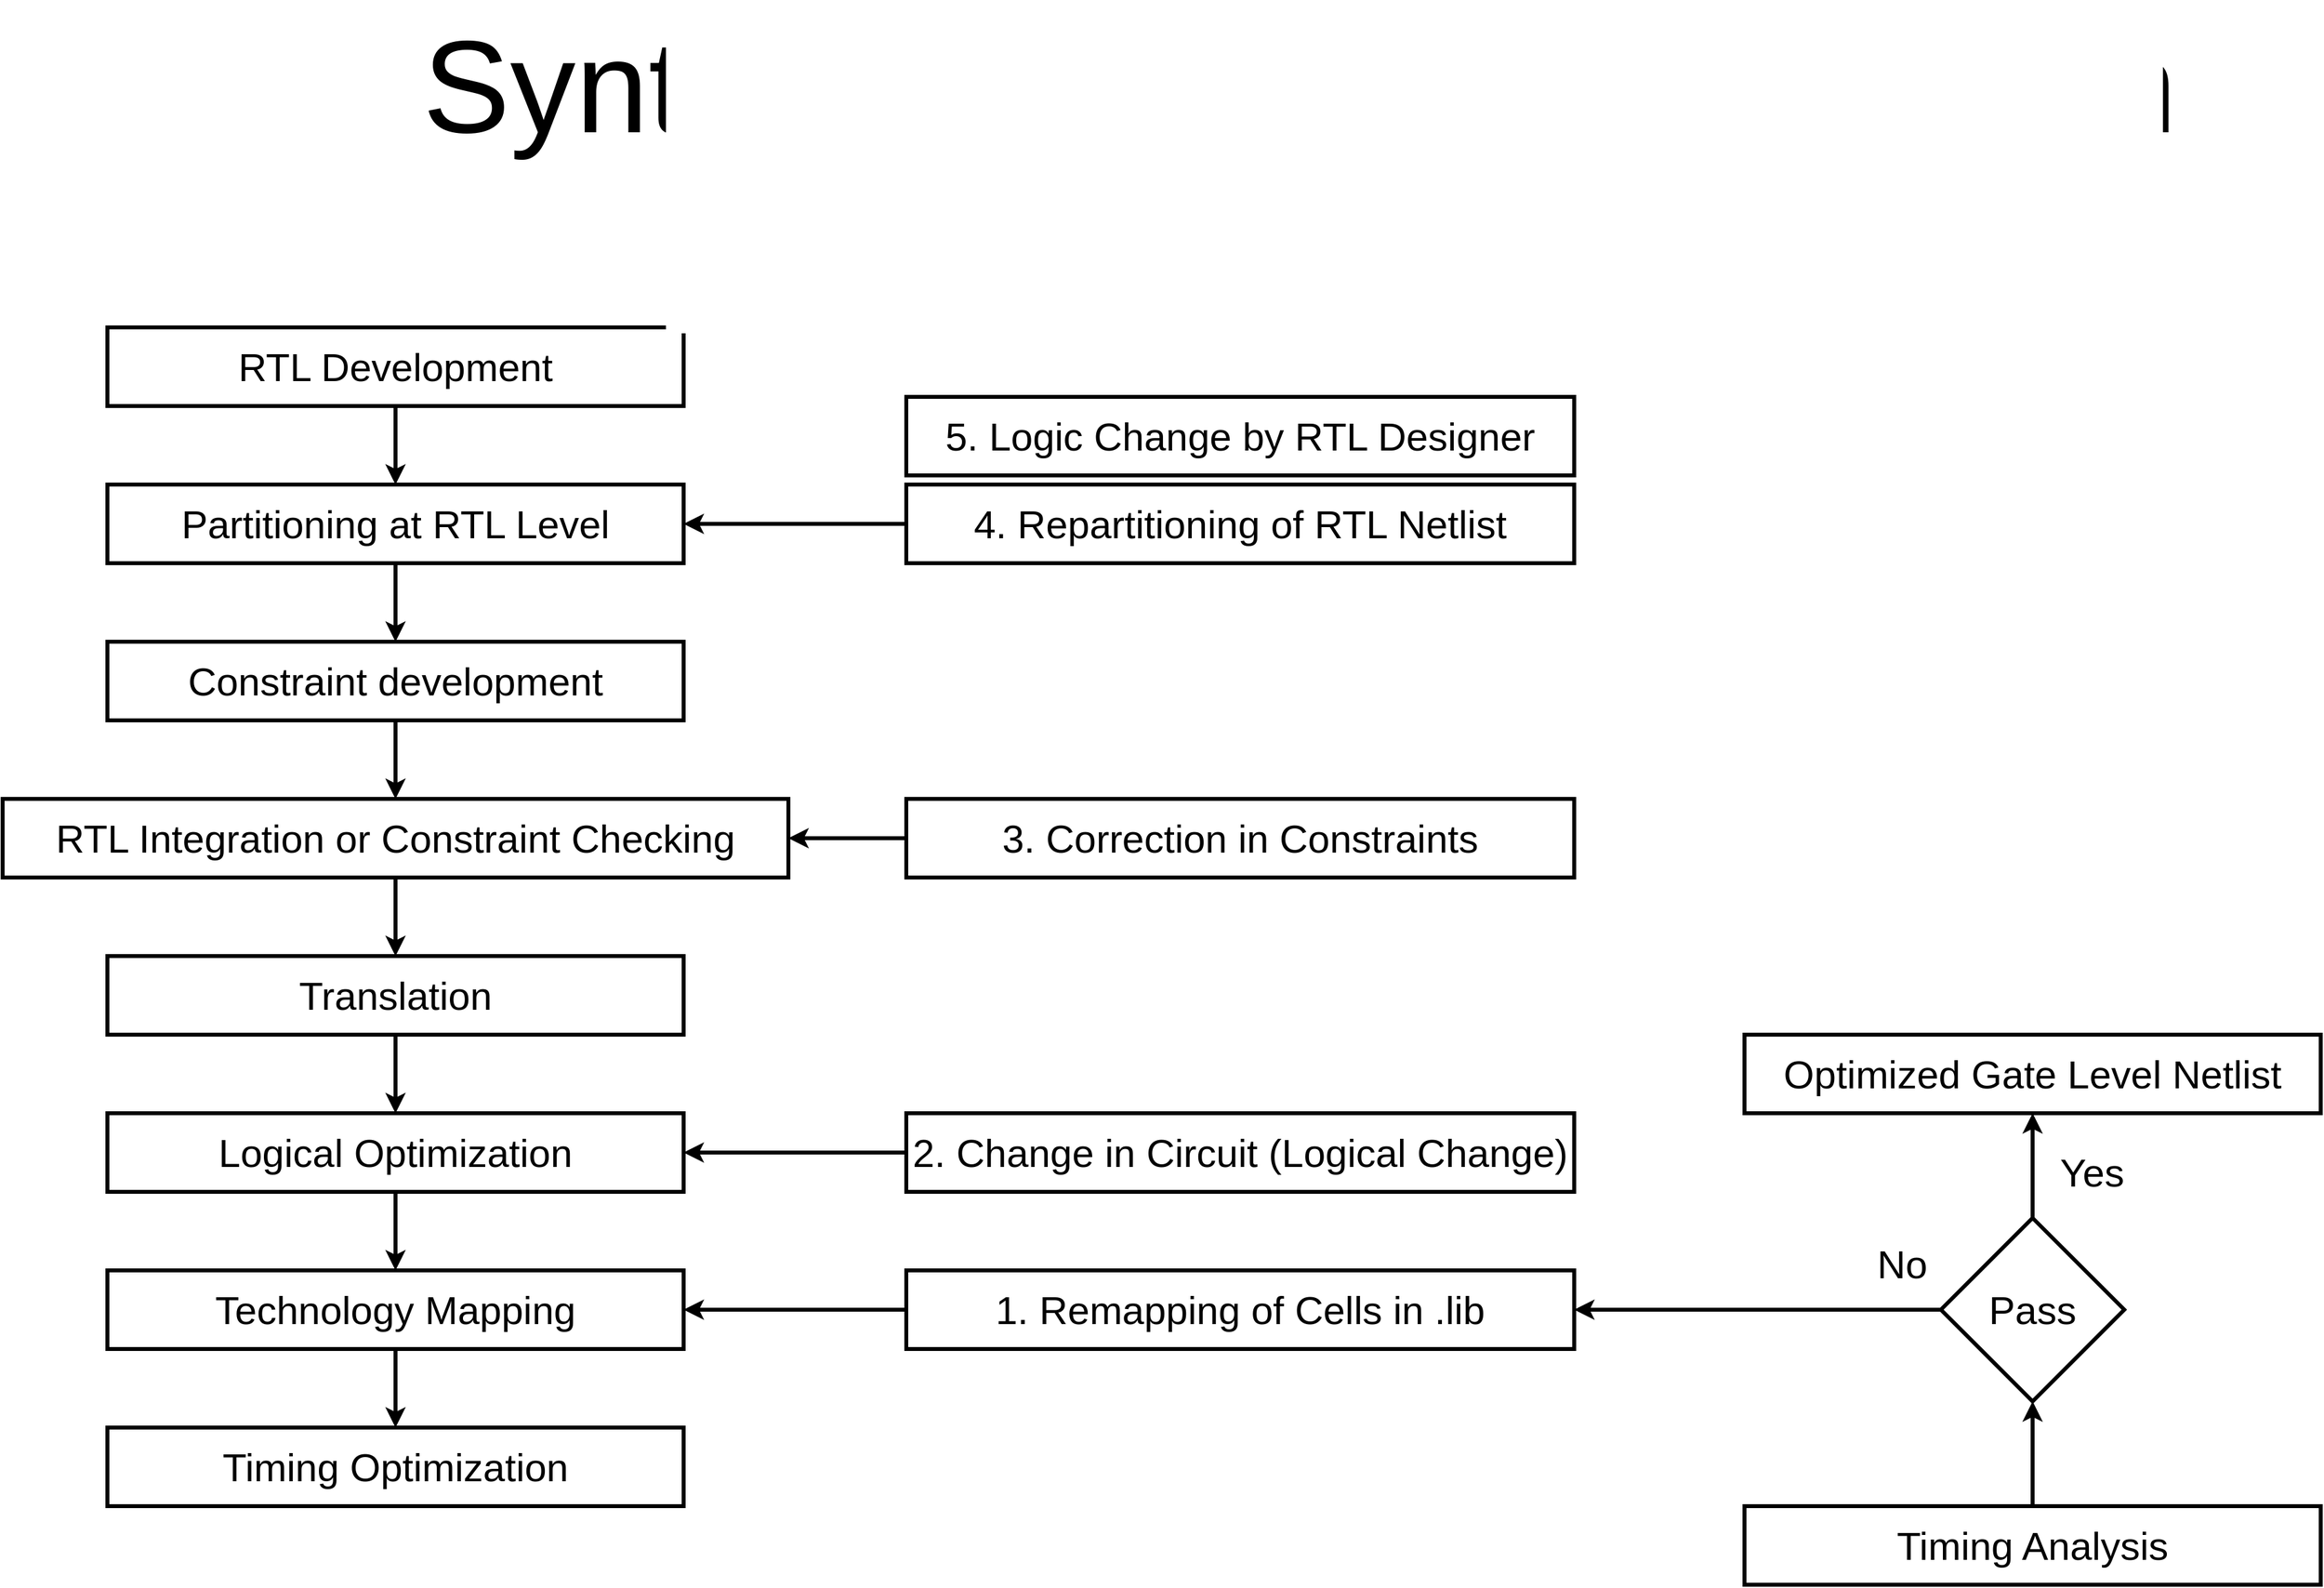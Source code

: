 <mxfile version="26.2.12">
  <diagram name="Page-1" id="bJqPYgrTQwcSjoSEg0IW">
    <mxGraphModel dx="2088" dy="2344" grid="0" gridSize="10" guides="1" tooltips="1" connect="1" arrows="1" fold="1" page="1" pageScale="1" pageWidth="850" pageHeight="1100" math="0" shadow="0">
      <root>
        <mxCell id="0" />
        <mxCell id="1" parent="0" />
        <mxCell id="OD1O5oSfDTHdxWuwRueR-9" value="" style="edgeStyle=orthogonalEdgeStyle;rounded=0;orthogonalLoop=1;jettySize=auto;html=1;strokeWidth=3;" edge="1" parent="1" source="OD1O5oSfDTHdxWuwRueR-1" target="OD1O5oSfDTHdxWuwRueR-2">
          <mxGeometry relative="1" as="geometry" />
        </mxCell>
        <mxCell id="OD1O5oSfDTHdxWuwRueR-1" value="RTL Development" style="rounded=0;whiteSpace=wrap;html=1;fontSize=30;strokeWidth=3;" vertex="1" parent="1">
          <mxGeometry x="240" y="120" width="440" height="60" as="geometry" />
        </mxCell>
        <mxCell id="OD1O5oSfDTHdxWuwRueR-10" value="" style="edgeStyle=orthogonalEdgeStyle;rounded=0;orthogonalLoop=1;jettySize=auto;html=1;strokeWidth=3;" edge="1" parent="1" source="OD1O5oSfDTHdxWuwRueR-2" target="OD1O5oSfDTHdxWuwRueR-3">
          <mxGeometry relative="1" as="geometry" />
        </mxCell>
        <mxCell id="OD1O5oSfDTHdxWuwRueR-2" value="Partitioning at RTL Level" style="rounded=0;whiteSpace=wrap;html=1;fontSize=30;strokeWidth=3;" vertex="1" parent="1">
          <mxGeometry x="240" y="240" width="440" height="60" as="geometry" />
        </mxCell>
        <mxCell id="OD1O5oSfDTHdxWuwRueR-11" value="" style="edgeStyle=orthogonalEdgeStyle;rounded=0;orthogonalLoop=1;jettySize=auto;html=1;strokeWidth=3;" edge="1" parent="1" source="OD1O5oSfDTHdxWuwRueR-3" target="OD1O5oSfDTHdxWuwRueR-4">
          <mxGeometry relative="1" as="geometry" />
        </mxCell>
        <mxCell id="OD1O5oSfDTHdxWuwRueR-3" value="Constraint development" style="rounded=0;whiteSpace=wrap;html=1;fontSize=30;strokeWidth=3;" vertex="1" parent="1">
          <mxGeometry x="240" y="360" width="440" height="60" as="geometry" />
        </mxCell>
        <mxCell id="OD1O5oSfDTHdxWuwRueR-12" value="" style="edgeStyle=orthogonalEdgeStyle;rounded=0;orthogonalLoop=1;jettySize=auto;html=1;strokeWidth=3;" edge="1" parent="1" source="OD1O5oSfDTHdxWuwRueR-4" target="OD1O5oSfDTHdxWuwRueR-5">
          <mxGeometry relative="1" as="geometry" />
        </mxCell>
        <mxCell id="OD1O5oSfDTHdxWuwRueR-4" value="RTL Integration or Constraint Checking" style="rounded=0;whiteSpace=wrap;html=1;fontSize=30;strokeWidth=3;" vertex="1" parent="1">
          <mxGeometry x="160" y="480" width="600" height="60" as="geometry" />
        </mxCell>
        <mxCell id="OD1O5oSfDTHdxWuwRueR-13" value="" style="edgeStyle=orthogonalEdgeStyle;rounded=0;orthogonalLoop=1;jettySize=auto;html=1;strokeWidth=3;" edge="1" parent="1" source="OD1O5oSfDTHdxWuwRueR-5" target="OD1O5oSfDTHdxWuwRueR-6">
          <mxGeometry relative="1" as="geometry" />
        </mxCell>
        <mxCell id="OD1O5oSfDTHdxWuwRueR-5" value="Translation" style="rounded=0;whiteSpace=wrap;html=1;fontSize=30;strokeWidth=3;" vertex="1" parent="1">
          <mxGeometry x="240" y="600" width="440" height="60" as="geometry" />
        </mxCell>
        <mxCell id="OD1O5oSfDTHdxWuwRueR-14" value="" style="edgeStyle=orthogonalEdgeStyle;rounded=0;orthogonalLoop=1;jettySize=auto;html=1;strokeWidth=3;" edge="1" parent="1" source="OD1O5oSfDTHdxWuwRueR-6" target="OD1O5oSfDTHdxWuwRueR-7">
          <mxGeometry relative="1" as="geometry" />
        </mxCell>
        <mxCell id="OD1O5oSfDTHdxWuwRueR-6" value="Logical Optimization" style="rounded=0;whiteSpace=wrap;html=1;fontSize=30;strokeWidth=3;" vertex="1" parent="1">
          <mxGeometry x="240" y="720" width="440" height="60" as="geometry" />
        </mxCell>
        <mxCell id="OD1O5oSfDTHdxWuwRueR-15" value="" style="edgeStyle=orthogonalEdgeStyle;rounded=0;orthogonalLoop=1;jettySize=auto;html=1;strokeWidth=3;" edge="1" parent="1" source="OD1O5oSfDTHdxWuwRueR-7" target="OD1O5oSfDTHdxWuwRueR-8">
          <mxGeometry relative="1" as="geometry" />
        </mxCell>
        <mxCell id="OD1O5oSfDTHdxWuwRueR-7" value="Technology Mapping" style="rounded=0;whiteSpace=wrap;html=1;fontSize=30;strokeWidth=3;" vertex="1" parent="1">
          <mxGeometry x="240" y="840" width="440" height="60" as="geometry" />
        </mxCell>
        <mxCell id="OD1O5oSfDTHdxWuwRueR-8" value="Timing Optimization" style="rounded=0;whiteSpace=wrap;html=1;fontSize=30;strokeWidth=3;" vertex="1" parent="1">
          <mxGeometry x="240" y="960" width="440" height="60" as="geometry" />
        </mxCell>
        <mxCell id="OD1O5oSfDTHdxWuwRueR-20" value="" style="edgeStyle=orthogonalEdgeStyle;rounded=0;orthogonalLoop=1;jettySize=auto;html=1;strokeWidth=3;" edge="1" parent="1" source="OD1O5oSfDTHdxWuwRueR-16" target="OD1O5oSfDTHdxWuwRueR-18">
          <mxGeometry relative="1" as="geometry" />
        </mxCell>
        <mxCell id="OD1O5oSfDTHdxWuwRueR-16" value="Timing Analysis" style="rounded=0;whiteSpace=wrap;html=1;fontSize=30;strokeWidth=3;" vertex="1" parent="1">
          <mxGeometry x="1490" y="1020" width="440" height="60" as="geometry" />
        </mxCell>
        <mxCell id="OD1O5oSfDTHdxWuwRueR-17" value="Optimized Gate Level Netlist" style="rounded=0;whiteSpace=wrap;html=1;fontSize=30;strokeWidth=3;" vertex="1" parent="1">
          <mxGeometry x="1490" y="660" width="440" height="60" as="geometry" />
        </mxCell>
        <mxCell id="OD1O5oSfDTHdxWuwRueR-19" value="" style="edgeStyle=orthogonalEdgeStyle;rounded=0;orthogonalLoop=1;jettySize=auto;html=1;strokeWidth=3;" edge="1" parent="1" source="OD1O5oSfDTHdxWuwRueR-18" target="OD1O5oSfDTHdxWuwRueR-17">
          <mxGeometry relative="1" as="geometry" />
        </mxCell>
        <mxCell id="OD1O5oSfDTHdxWuwRueR-22" value="" style="edgeStyle=orthogonalEdgeStyle;rounded=0;orthogonalLoop=1;jettySize=auto;html=1;strokeWidth=3;entryX=1;entryY=0.5;entryDx=0;entryDy=0;" edge="1" parent="1" source="OD1O5oSfDTHdxWuwRueR-18">
          <mxGeometry relative="1" as="geometry">
            <mxPoint x="1360" y="870" as="targetPoint" />
          </mxGeometry>
        </mxCell>
        <mxCell id="OD1O5oSfDTHdxWuwRueR-18" value="Pass" style="rhombus;whiteSpace=wrap;html=1;strokeWidth=3;fontSize=30;" vertex="1" parent="1">
          <mxGeometry x="1640" y="800" width="140" height="140" as="geometry" />
        </mxCell>
        <mxCell id="OD1O5oSfDTHdxWuwRueR-25" style="edgeStyle=orthogonalEdgeStyle;rounded=0;orthogonalLoop=1;jettySize=auto;html=1;entryX=1;entryY=0.5;entryDx=0;entryDy=0;strokeWidth=3;" edge="1" parent="1" source="OD1O5oSfDTHdxWuwRueR-21" target="OD1O5oSfDTHdxWuwRueR-7">
          <mxGeometry relative="1" as="geometry" />
        </mxCell>
        <mxCell id="OD1O5oSfDTHdxWuwRueR-21" value="1. Remapping of Cells in .lib" style="rounded=0;whiteSpace=wrap;html=1;fontSize=30;strokeWidth=3;" vertex="1" parent="1">
          <mxGeometry x="850" y="840" width="510" height="60" as="geometry" />
        </mxCell>
        <mxCell id="OD1O5oSfDTHdxWuwRueR-23" value="Yes" style="text;html=1;align=center;verticalAlign=middle;resizable=0;points=[];autosize=1;strokeColor=none;fillColor=none;fontSize=30;" vertex="1" parent="1">
          <mxGeometry x="1720" y="740" width="70" height="50" as="geometry" />
        </mxCell>
        <mxCell id="OD1O5oSfDTHdxWuwRueR-24" value="No" style="text;html=1;align=center;verticalAlign=middle;resizable=0;points=[];autosize=1;strokeColor=none;fillColor=none;fontSize=30;" vertex="1" parent="1">
          <mxGeometry x="1580" y="810" width="60" height="50" as="geometry" />
        </mxCell>
        <mxCell id="OD1O5oSfDTHdxWuwRueR-26" style="edgeStyle=orthogonalEdgeStyle;rounded=0;orthogonalLoop=1;jettySize=auto;html=1;entryX=1;entryY=0.5;entryDx=0;entryDy=0;strokeWidth=3;" edge="1" parent="1" source="OD1O5oSfDTHdxWuwRueR-27">
          <mxGeometry relative="1" as="geometry">
            <mxPoint x="680" y="750" as="targetPoint" />
          </mxGeometry>
        </mxCell>
        <mxCell id="OD1O5oSfDTHdxWuwRueR-27" value="2. Change in Circuit (Logical Change)" style="rounded=0;whiteSpace=wrap;html=1;fontSize=30;strokeWidth=3;" vertex="1" parent="1">
          <mxGeometry x="850" y="720" width="510" height="60" as="geometry" />
        </mxCell>
        <mxCell id="OD1O5oSfDTHdxWuwRueR-28" style="edgeStyle=orthogonalEdgeStyle;rounded=0;orthogonalLoop=1;jettySize=auto;html=1;entryX=1;entryY=0.5;entryDx=0;entryDy=0;strokeWidth=3;" edge="1" parent="1" source="OD1O5oSfDTHdxWuwRueR-29">
          <mxGeometry relative="1" as="geometry">
            <mxPoint x="760" y="510" as="targetPoint" />
          </mxGeometry>
        </mxCell>
        <mxCell id="OD1O5oSfDTHdxWuwRueR-29" value="3. Correction in Constraints" style="rounded=0;whiteSpace=wrap;html=1;fontSize=30;strokeWidth=3;" vertex="1" parent="1">
          <mxGeometry x="850" y="480" width="510" height="60" as="geometry" />
        </mxCell>
        <mxCell id="OD1O5oSfDTHdxWuwRueR-30" style="edgeStyle=orthogonalEdgeStyle;rounded=0;orthogonalLoop=1;jettySize=auto;html=1;entryX=1;entryY=0.5;entryDx=0;entryDy=0;strokeWidth=3;" edge="1" parent="1" source="OD1O5oSfDTHdxWuwRueR-31" target="OD1O5oSfDTHdxWuwRueR-2">
          <mxGeometry relative="1" as="geometry">
            <mxPoint x="760" y="270" as="targetPoint" />
          </mxGeometry>
        </mxCell>
        <mxCell id="OD1O5oSfDTHdxWuwRueR-31" value="4. Repartitioning of RTL Netlist" style="rounded=0;whiteSpace=wrap;html=1;fontSize=30;strokeWidth=3;" vertex="1" parent="1">
          <mxGeometry x="850" y="240" width="510" height="60" as="geometry" />
        </mxCell>
        <mxCell id="OD1O5oSfDTHdxWuwRueR-33" value="5. Logic Change by RTL Designer" style="rounded=0;whiteSpace=wrap;html=1;fontSize=30;strokeWidth=3;" vertex="1" parent="1">
          <mxGeometry x="850" y="173" width="510" height="60" as="geometry" />
        </mxCell>
        <mxCell id="OD1O5oSfDTHdxWuwRueR-35" value="&lt;font style=&quot;font-size: 100px;&quot;&gt;Synthesis Timing Optimization&lt;/font&gt;" style="text;html=1;align=center;verticalAlign=middle;resizable=0;points=[];autosize=1;strokeColor=none;fillColor=none;" vertex="1" parent="1">
          <mxGeometry x="470" y="-130" width="1360" height="130" as="geometry" />
        </mxCell>
      </root>
    </mxGraphModel>
  </diagram>
</mxfile>
